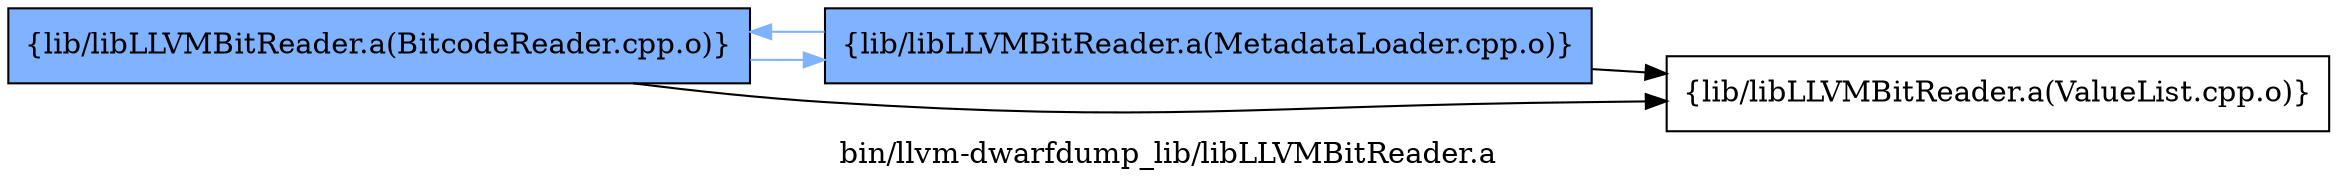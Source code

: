 digraph "bin/llvm-dwarfdump_lib/libLLVMBitReader.a" {
	label="bin/llvm-dwarfdump_lib/libLLVMBitReader.a";
	rankdir=LR;
	{ rank=same; Node0x55f3aff9dd78;  }

	Node0x55f3aff9dd78 [shape=record,shape=box,group=1,style=filled,fillcolor="0.600000 0.5 1",label="{lib/libLLVMBitReader.a(BitcodeReader.cpp.o)}"];
	Node0x55f3aff9dd78 -> Node0x55f3aff9d648[color="0.600000 0.5 1"];
	Node0x55f3aff9dd78 -> Node0x55f3affa1dd8;
	Node0x55f3aff9d648 [shape=record,shape=box,group=1,style=filled,fillcolor="0.600000 0.5 1",label="{lib/libLLVMBitReader.a(MetadataLoader.cpp.o)}"];
	Node0x55f3aff9d648 -> Node0x55f3aff9dd78[color="0.600000 0.5 1"];
	Node0x55f3aff9d648 -> Node0x55f3affa1dd8;
	Node0x55f3affa1dd8 [shape=record,shape=box,group=0,label="{lib/libLLVMBitReader.a(ValueList.cpp.o)}"];
}
